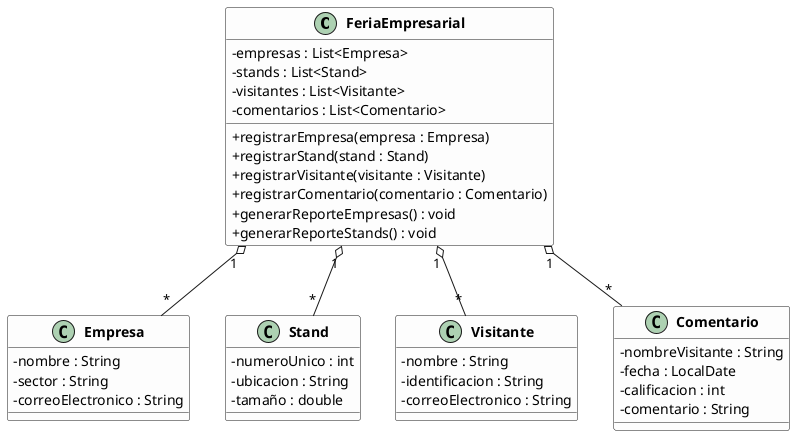 @startuml
skinparam classAttributeIconSize 0
skinparam classFontSize 14
skinparam classFontStyle bold
skinparam classBackgroundColor #FDFDFD
skinparam shadowing false

class FeriaEmpresarial {
    - empresas : List<Empresa>
    - stands : List<Stand>
    - visitantes : List<Visitante>
    - comentarios : List<Comentario>
    + registrarEmpresa(empresa : Empresa)
    + registrarStand(stand : Stand)
    + registrarVisitante(visitante : Visitante)
    + registrarComentario(comentario : Comentario)
    + generarReporteEmpresas() : void
    + generarReporteStands() : void
}

class Empresa {
    - nombre : String
    - sector : String
    - correoElectronico : String
}

class Stand {
    - numeroUnico : int
    - ubicacion : String
    - tamaño : double
}

class Visitante {
    - nombre : String
    - identificacion : String
    - correoElectronico : String
}

class Comentario {
    - nombreVisitante : String
    - fecha : LocalDate
    - calificacion : int
    - comentario : String
}

FeriaEmpresarial "1" o-- "*" Empresa
FeriaEmpresarial "1" o-- "*" Stand
FeriaEmpresarial "1" o-- "*" Visitante
FeriaEmpresarial "1" o-- "*" Comentario
@enduml
